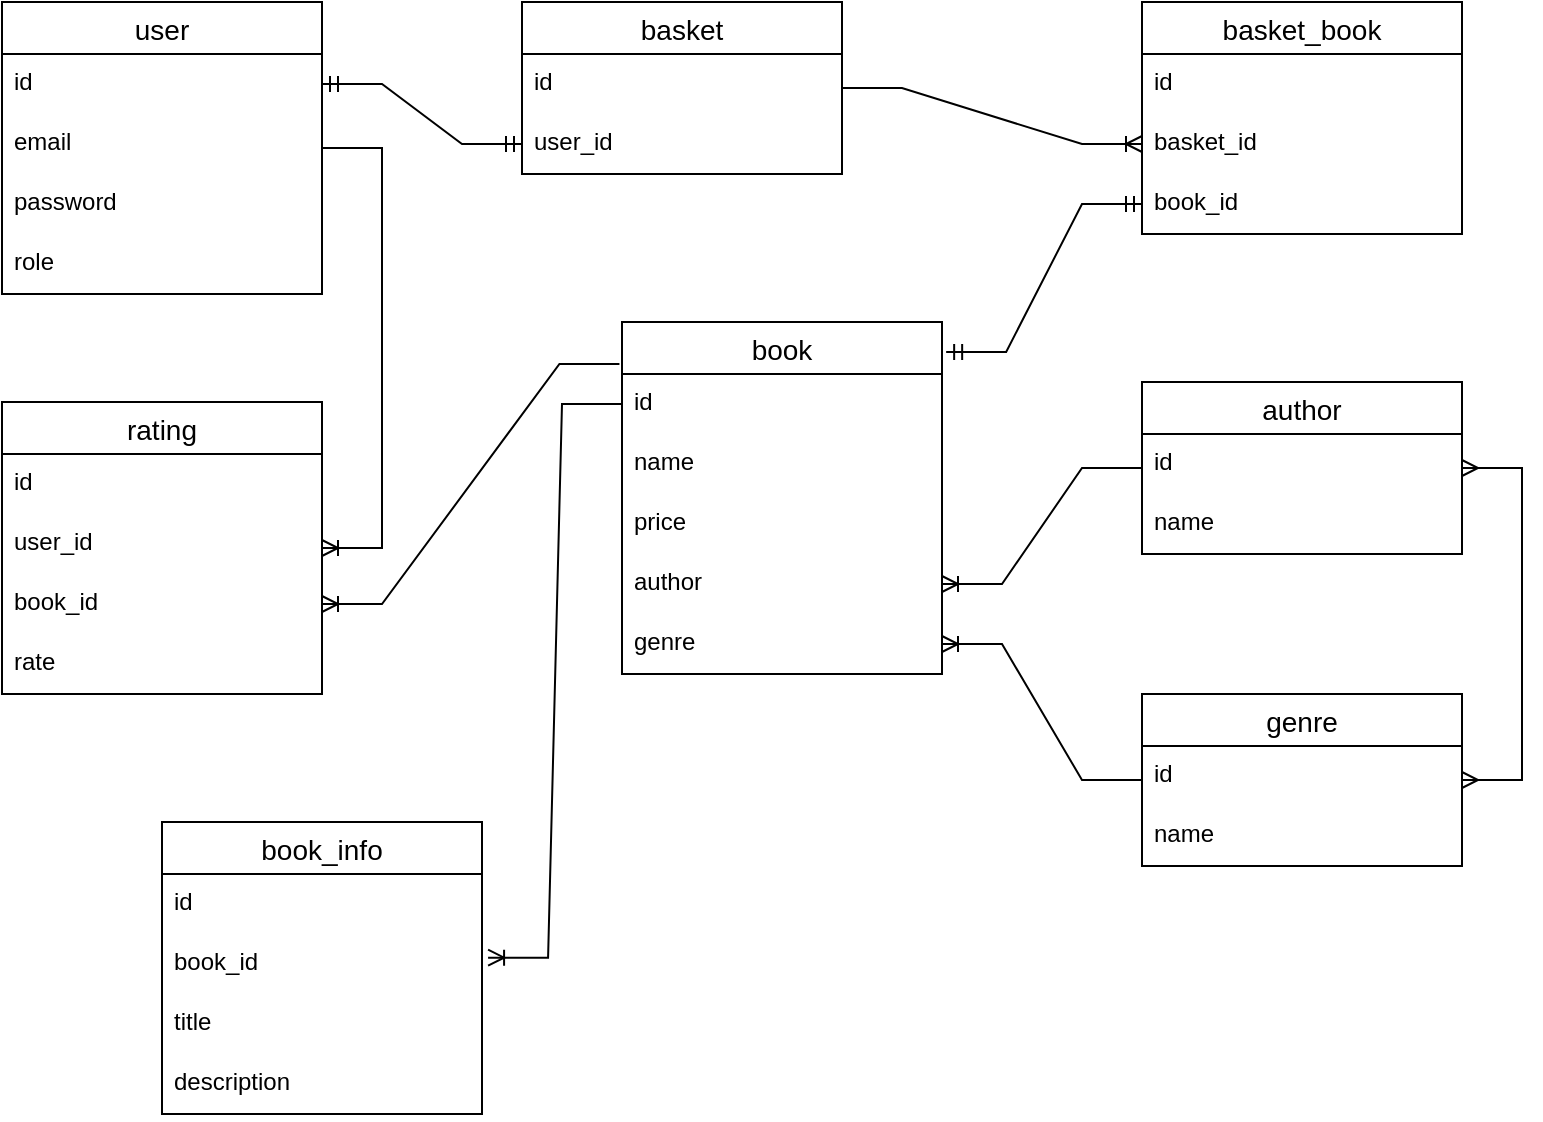 <mxfile version="16.5.6" type="github">
  <diagram id="AOkVb51F0GU2soBnro10" name="Page-1">
    <mxGraphModel dx="1422" dy="705" grid="1" gridSize="10" guides="1" tooltips="1" connect="1" arrows="1" fold="1" page="1" pageScale="1" pageWidth="827" pageHeight="1169" math="0" shadow="0">
      <root>
        <mxCell id="0" />
        <mxCell id="1" parent="0" />
        <mxCell id="4c3301vsKJs0IhM6c_1R-1" value="user" style="swimlane;fontStyle=0;childLayout=stackLayout;horizontal=1;startSize=26;horizontalStack=0;resizeParent=1;resizeParentMax=0;resizeLast=0;collapsible=1;marginBottom=0;align=center;fontSize=14;" parent="1" vertex="1">
          <mxGeometry x="40" y="40" width="160" height="146" as="geometry" />
        </mxCell>
        <mxCell id="4c3301vsKJs0IhM6c_1R-2" value="id" style="text;strokeColor=none;fillColor=none;spacingLeft=4;spacingRight=4;overflow=hidden;rotatable=0;points=[[0,0.5],[1,0.5]];portConstraint=eastwest;fontSize=12;" parent="4c3301vsKJs0IhM6c_1R-1" vertex="1">
          <mxGeometry y="26" width="160" height="30" as="geometry" />
        </mxCell>
        <mxCell id="4c3301vsKJs0IhM6c_1R-3" value="email" style="text;strokeColor=none;fillColor=none;spacingLeft=4;spacingRight=4;overflow=hidden;rotatable=0;points=[[0,0.5],[1,0.5]];portConstraint=eastwest;fontSize=12;" parent="4c3301vsKJs0IhM6c_1R-1" vertex="1">
          <mxGeometry y="56" width="160" height="30" as="geometry" />
        </mxCell>
        <mxCell id="4c3301vsKJs0IhM6c_1R-4" value="password" style="text;strokeColor=none;fillColor=none;spacingLeft=4;spacingRight=4;overflow=hidden;rotatable=0;points=[[0,0.5],[1,0.5]];portConstraint=eastwest;fontSize=12;" parent="4c3301vsKJs0IhM6c_1R-1" vertex="1">
          <mxGeometry y="86" width="160" height="30" as="geometry" />
        </mxCell>
        <mxCell id="4c3301vsKJs0IhM6c_1R-5" value="role" style="text;strokeColor=none;fillColor=none;spacingLeft=4;spacingRight=4;overflow=hidden;rotatable=0;points=[[0,0.5],[1,0.5]];portConstraint=eastwest;fontSize=12;" parent="4c3301vsKJs0IhM6c_1R-1" vertex="1">
          <mxGeometry y="116" width="160" height="30" as="geometry" />
        </mxCell>
        <mxCell id="jdXPeIPGKpga-nXMpjwI-1" value="basket" style="swimlane;fontStyle=0;childLayout=stackLayout;horizontal=1;startSize=26;horizontalStack=0;resizeParent=1;resizeParentMax=0;resizeLast=0;collapsible=1;marginBottom=0;align=center;fontSize=14;" vertex="1" parent="1">
          <mxGeometry x="300" y="40" width="160" height="86" as="geometry" />
        </mxCell>
        <mxCell id="jdXPeIPGKpga-nXMpjwI-2" value="id" style="text;strokeColor=none;fillColor=none;spacingLeft=4;spacingRight=4;overflow=hidden;rotatable=0;points=[[0,0.5],[1,0.5]];portConstraint=eastwest;fontSize=12;" vertex="1" parent="jdXPeIPGKpga-nXMpjwI-1">
          <mxGeometry y="26" width="160" height="30" as="geometry" />
        </mxCell>
        <mxCell id="jdXPeIPGKpga-nXMpjwI-5" value="user_id" style="text;strokeColor=none;fillColor=none;spacingLeft=4;spacingRight=4;overflow=hidden;rotatable=0;points=[[0,0.5],[1,0.5]];portConstraint=eastwest;fontSize=12;" vertex="1" parent="jdXPeIPGKpga-nXMpjwI-1">
          <mxGeometry y="56" width="160" height="30" as="geometry" />
        </mxCell>
        <mxCell id="jdXPeIPGKpga-nXMpjwI-6" value="" style="edgeStyle=entityRelationEdgeStyle;fontSize=12;html=1;endArrow=ERmandOne;startArrow=ERmandOne;rounded=0;exitX=1;exitY=0.5;exitDx=0;exitDy=0;entryX=0;entryY=0.5;entryDx=0;entryDy=0;" edge="1" parent="1" source="4c3301vsKJs0IhM6c_1R-2" target="jdXPeIPGKpga-nXMpjwI-5">
          <mxGeometry width="100" height="100" relative="1" as="geometry">
            <mxPoint x="290" y="100" as="sourcePoint" />
            <mxPoint x="460" y="310" as="targetPoint" />
          </mxGeometry>
        </mxCell>
        <mxCell id="jdXPeIPGKpga-nXMpjwI-8" value="book" style="swimlane;fontStyle=0;childLayout=stackLayout;horizontal=1;startSize=26;horizontalStack=0;resizeParent=1;resizeParentMax=0;resizeLast=0;collapsible=1;marginBottom=0;align=center;fontSize=14;" vertex="1" parent="1">
          <mxGeometry x="350" y="200" width="160" height="176" as="geometry" />
        </mxCell>
        <mxCell id="jdXPeIPGKpga-nXMpjwI-9" value="id" style="text;strokeColor=none;fillColor=none;spacingLeft=4;spacingRight=4;overflow=hidden;rotatable=0;points=[[0,0.5],[1,0.5]];portConstraint=eastwest;fontSize=12;" vertex="1" parent="jdXPeIPGKpga-nXMpjwI-8">
          <mxGeometry y="26" width="160" height="30" as="geometry" />
        </mxCell>
        <mxCell id="jdXPeIPGKpga-nXMpjwI-10" value="name" style="text;strokeColor=none;fillColor=none;spacingLeft=4;spacingRight=4;overflow=hidden;rotatable=0;points=[[0,0.5],[1,0.5]];portConstraint=eastwest;fontSize=12;" vertex="1" parent="jdXPeIPGKpga-nXMpjwI-8">
          <mxGeometry y="56" width="160" height="30" as="geometry" />
        </mxCell>
        <mxCell id="jdXPeIPGKpga-nXMpjwI-11" value="price" style="text;strokeColor=none;fillColor=none;spacingLeft=4;spacingRight=4;overflow=hidden;rotatable=0;points=[[0,0.5],[1,0.5]];portConstraint=eastwest;fontSize=12;" vertex="1" parent="jdXPeIPGKpga-nXMpjwI-8">
          <mxGeometry y="86" width="160" height="30" as="geometry" />
        </mxCell>
        <mxCell id="jdXPeIPGKpga-nXMpjwI-12" value="author" style="text;strokeColor=none;fillColor=none;spacingLeft=4;spacingRight=4;overflow=hidden;rotatable=0;points=[[0,0.5],[1,0.5]];portConstraint=eastwest;fontSize=12;" vertex="1" parent="jdXPeIPGKpga-nXMpjwI-8">
          <mxGeometry y="116" width="160" height="30" as="geometry" />
        </mxCell>
        <mxCell id="jdXPeIPGKpga-nXMpjwI-13" value="genre" style="text;strokeColor=none;fillColor=none;spacingLeft=4;spacingRight=4;overflow=hidden;rotatable=0;points=[[0,0.5],[1,0.5]];portConstraint=eastwest;fontSize=12;" vertex="1" parent="jdXPeIPGKpga-nXMpjwI-8">
          <mxGeometry y="146" width="160" height="30" as="geometry" />
        </mxCell>
        <mxCell id="jdXPeIPGKpga-nXMpjwI-15" value="genre" style="swimlane;fontStyle=0;childLayout=stackLayout;horizontal=1;startSize=26;horizontalStack=0;resizeParent=1;resizeParentMax=0;resizeLast=0;collapsible=1;marginBottom=0;align=center;fontSize=14;" vertex="1" parent="1">
          <mxGeometry x="610" y="386" width="160" height="86" as="geometry" />
        </mxCell>
        <mxCell id="jdXPeIPGKpga-nXMpjwI-16" value="id" style="text;strokeColor=none;fillColor=none;spacingLeft=4;spacingRight=4;overflow=hidden;rotatable=0;points=[[0,0.5],[1,0.5]];portConstraint=eastwest;fontSize=12;" vertex="1" parent="jdXPeIPGKpga-nXMpjwI-15">
          <mxGeometry y="26" width="160" height="30" as="geometry" />
        </mxCell>
        <mxCell id="jdXPeIPGKpga-nXMpjwI-17" value="name" style="text;strokeColor=none;fillColor=none;spacingLeft=4;spacingRight=4;overflow=hidden;rotatable=0;points=[[0,0.5],[1,0.5]];portConstraint=eastwest;fontSize=12;" vertex="1" parent="jdXPeIPGKpga-nXMpjwI-15">
          <mxGeometry y="56" width="160" height="30" as="geometry" />
        </mxCell>
        <mxCell id="jdXPeIPGKpga-nXMpjwI-19" value="author" style="swimlane;fontStyle=0;childLayout=stackLayout;horizontal=1;startSize=26;horizontalStack=0;resizeParent=1;resizeParentMax=0;resizeLast=0;collapsible=1;marginBottom=0;align=center;fontSize=14;" vertex="1" parent="1">
          <mxGeometry x="610" y="230" width="160" height="86" as="geometry" />
        </mxCell>
        <mxCell id="jdXPeIPGKpga-nXMpjwI-20" value="id" style="text;strokeColor=none;fillColor=none;spacingLeft=4;spacingRight=4;overflow=hidden;rotatable=0;points=[[0,0.5],[1,0.5]];portConstraint=eastwest;fontSize=12;" vertex="1" parent="jdXPeIPGKpga-nXMpjwI-19">
          <mxGeometry y="26" width="160" height="30" as="geometry" />
        </mxCell>
        <mxCell id="jdXPeIPGKpga-nXMpjwI-21" value="name" style="text;strokeColor=none;fillColor=none;spacingLeft=4;spacingRight=4;overflow=hidden;rotatable=0;points=[[0,0.5],[1,0.5]];portConstraint=eastwest;fontSize=12;" vertex="1" parent="jdXPeIPGKpga-nXMpjwI-19">
          <mxGeometry y="56" width="160" height="30" as="geometry" />
        </mxCell>
        <mxCell id="jdXPeIPGKpga-nXMpjwI-23" value="" style="edgeStyle=entityRelationEdgeStyle;fontSize=12;html=1;endArrow=ERoneToMany;rounded=0;" edge="1" parent="1" source="jdXPeIPGKpga-nXMpjwI-19" target="jdXPeIPGKpga-nXMpjwI-12">
          <mxGeometry width="100" height="100" relative="1" as="geometry">
            <mxPoint x="360" y="210" as="sourcePoint" />
            <mxPoint x="460" y="110" as="targetPoint" />
          </mxGeometry>
        </mxCell>
        <mxCell id="jdXPeIPGKpga-nXMpjwI-24" value="" style="edgeStyle=entityRelationEdgeStyle;fontSize=12;html=1;endArrow=ERoneToMany;rounded=0;entryX=1;entryY=0.5;entryDx=0;entryDy=0;" edge="1" parent="1" source="jdXPeIPGKpga-nXMpjwI-15" target="jdXPeIPGKpga-nXMpjwI-13">
          <mxGeometry width="100" height="100" relative="1" as="geometry">
            <mxPoint x="360" y="210" as="sourcePoint" />
            <mxPoint x="460" y="110" as="targetPoint" />
          </mxGeometry>
        </mxCell>
        <mxCell id="jdXPeIPGKpga-nXMpjwI-25" value="" style="edgeStyle=entityRelationEdgeStyle;fontSize=12;html=1;endArrow=ERmany;startArrow=ERmany;rounded=0;" edge="1" parent="1" source="jdXPeIPGKpga-nXMpjwI-19" target="jdXPeIPGKpga-nXMpjwI-15">
          <mxGeometry width="100" height="100" relative="1" as="geometry">
            <mxPoint x="360" y="310" as="sourcePoint" />
            <mxPoint x="460" y="210" as="targetPoint" />
          </mxGeometry>
        </mxCell>
        <mxCell id="jdXPeIPGKpga-nXMpjwI-26" value="book_info" style="swimlane;fontStyle=0;childLayout=stackLayout;horizontal=1;startSize=26;horizontalStack=0;resizeParent=1;resizeParentMax=0;resizeLast=0;collapsible=1;marginBottom=0;align=center;fontSize=14;" vertex="1" parent="1">
          <mxGeometry x="120" y="450" width="160" height="146" as="geometry" />
        </mxCell>
        <mxCell id="jdXPeIPGKpga-nXMpjwI-27" value="id" style="text;strokeColor=none;fillColor=none;spacingLeft=4;spacingRight=4;overflow=hidden;rotatable=0;points=[[0,0.5],[1,0.5]];portConstraint=eastwest;fontSize=12;" vertex="1" parent="jdXPeIPGKpga-nXMpjwI-26">
          <mxGeometry y="26" width="160" height="30" as="geometry" />
        </mxCell>
        <mxCell id="jdXPeIPGKpga-nXMpjwI-28" value="book_id" style="text;strokeColor=none;fillColor=none;spacingLeft=4;spacingRight=4;overflow=hidden;rotatable=0;points=[[0,0.5],[1,0.5]];portConstraint=eastwest;fontSize=12;" vertex="1" parent="jdXPeIPGKpga-nXMpjwI-26">
          <mxGeometry y="56" width="160" height="30" as="geometry" />
        </mxCell>
        <mxCell id="jdXPeIPGKpga-nXMpjwI-29" value="title" style="text;strokeColor=none;fillColor=none;spacingLeft=4;spacingRight=4;overflow=hidden;rotatable=0;points=[[0,0.5],[1,0.5]];portConstraint=eastwest;fontSize=12;" vertex="1" parent="jdXPeIPGKpga-nXMpjwI-26">
          <mxGeometry y="86" width="160" height="30" as="geometry" />
        </mxCell>
        <mxCell id="jdXPeIPGKpga-nXMpjwI-31" value="description" style="text;strokeColor=none;fillColor=none;spacingLeft=4;spacingRight=4;overflow=hidden;rotatable=0;points=[[0,0.5],[1,0.5]];portConstraint=eastwest;fontSize=12;" vertex="1" parent="jdXPeIPGKpga-nXMpjwI-26">
          <mxGeometry y="116" width="160" height="30" as="geometry" />
        </mxCell>
        <mxCell id="jdXPeIPGKpga-nXMpjwI-30" value="" style="edgeStyle=entityRelationEdgeStyle;fontSize=12;html=1;endArrow=ERoneToMany;rounded=0;entryX=1.019;entryY=0.394;entryDx=0;entryDy=0;entryPerimeter=0;" edge="1" parent="1" source="jdXPeIPGKpga-nXMpjwI-9" target="jdXPeIPGKpga-nXMpjwI-28">
          <mxGeometry width="100" height="100" relative="1" as="geometry">
            <mxPoint x="360" y="410" as="sourcePoint" />
            <mxPoint x="460" y="310" as="targetPoint" />
          </mxGeometry>
        </mxCell>
        <mxCell id="jdXPeIPGKpga-nXMpjwI-32" value="basket_book" style="swimlane;fontStyle=0;childLayout=stackLayout;horizontal=1;startSize=26;horizontalStack=0;resizeParent=1;resizeParentMax=0;resizeLast=0;collapsible=1;marginBottom=0;align=center;fontSize=14;" vertex="1" parent="1">
          <mxGeometry x="610" y="40" width="160" height="116" as="geometry" />
        </mxCell>
        <mxCell id="jdXPeIPGKpga-nXMpjwI-33" value="id" style="text;strokeColor=none;fillColor=none;spacingLeft=4;spacingRight=4;overflow=hidden;rotatable=0;points=[[0,0.5],[1,0.5]];portConstraint=eastwest;fontSize=12;" vertex="1" parent="jdXPeIPGKpga-nXMpjwI-32">
          <mxGeometry y="26" width="160" height="30" as="geometry" />
        </mxCell>
        <mxCell id="jdXPeIPGKpga-nXMpjwI-35" value="basket_id" style="text;strokeColor=none;fillColor=none;spacingLeft=4;spacingRight=4;overflow=hidden;rotatable=0;points=[[0,0.5],[1,0.5]];portConstraint=eastwest;fontSize=12;" vertex="1" parent="jdXPeIPGKpga-nXMpjwI-32">
          <mxGeometry y="56" width="160" height="30" as="geometry" />
        </mxCell>
        <mxCell id="jdXPeIPGKpga-nXMpjwI-34" value="book_id" style="text;strokeColor=none;fillColor=none;spacingLeft=4;spacingRight=4;overflow=hidden;rotatable=0;points=[[0,0.5],[1,0.5]];portConstraint=eastwest;fontSize=12;" vertex="1" parent="jdXPeIPGKpga-nXMpjwI-32">
          <mxGeometry y="86" width="160" height="30" as="geometry" />
        </mxCell>
        <mxCell id="jdXPeIPGKpga-nXMpjwI-36" value="" style="edgeStyle=entityRelationEdgeStyle;fontSize=12;html=1;endArrow=ERoneToMany;rounded=0;" edge="1" parent="1" source="jdXPeIPGKpga-nXMpjwI-1" target="jdXPeIPGKpga-nXMpjwI-35">
          <mxGeometry width="100" height="100" relative="1" as="geometry">
            <mxPoint x="360" y="210" as="sourcePoint" />
            <mxPoint x="460" y="110" as="targetPoint" />
          </mxGeometry>
        </mxCell>
        <mxCell id="jdXPeIPGKpga-nXMpjwI-37" value="" style="edgeStyle=entityRelationEdgeStyle;fontSize=12;html=1;endArrow=ERmandOne;startArrow=ERmandOne;rounded=0;exitX=1.013;exitY=0.085;exitDx=0;exitDy=0;exitPerimeter=0;" edge="1" parent="1" source="jdXPeIPGKpga-nXMpjwI-8" target="jdXPeIPGKpga-nXMpjwI-34">
          <mxGeometry width="100" height="100" relative="1" as="geometry">
            <mxPoint x="360" y="110" as="sourcePoint" />
            <mxPoint x="460" y="10" as="targetPoint" />
          </mxGeometry>
        </mxCell>
        <mxCell id="jdXPeIPGKpga-nXMpjwI-39" value="rating" style="swimlane;fontStyle=0;childLayout=stackLayout;horizontal=1;startSize=26;horizontalStack=0;resizeParent=1;resizeParentMax=0;resizeLast=0;collapsible=1;marginBottom=0;align=center;fontSize=14;" vertex="1" parent="1">
          <mxGeometry x="40" y="240" width="160" height="146" as="geometry" />
        </mxCell>
        <mxCell id="jdXPeIPGKpga-nXMpjwI-40" value="id" style="text;strokeColor=none;fillColor=none;spacingLeft=4;spacingRight=4;overflow=hidden;rotatable=0;points=[[0,0.5],[1,0.5]];portConstraint=eastwest;fontSize=12;" vertex="1" parent="jdXPeIPGKpga-nXMpjwI-39">
          <mxGeometry y="26" width="160" height="30" as="geometry" />
        </mxCell>
        <mxCell id="jdXPeIPGKpga-nXMpjwI-41" value="user_id" style="text;strokeColor=none;fillColor=none;spacingLeft=4;spacingRight=4;overflow=hidden;rotatable=0;points=[[0,0.5],[1,0.5]];portConstraint=eastwest;fontSize=12;" vertex="1" parent="jdXPeIPGKpga-nXMpjwI-39">
          <mxGeometry y="56" width="160" height="30" as="geometry" />
        </mxCell>
        <mxCell id="jdXPeIPGKpga-nXMpjwI-42" value="book_id" style="text;strokeColor=none;fillColor=none;spacingLeft=4;spacingRight=4;overflow=hidden;rotatable=0;points=[[0,0.5],[1,0.5]];portConstraint=eastwest;fontSize=12;" vertex="1" parent="jdXPeIPGKpga-nXMpjwI-39">
          <mxGeometry y="86" width="160" height="30" as="geometry" />
        </mxCell>
        <mxCell id="jdXPeIPGKpga-nXMpjwI-43" value="rate" style="text;strokeColor=none;fillColor=none;spacingLeft=4;spacingRight=4;overflow=hidden;rotatable=0;points=[[0,0.5],[1,0.5]];portConstraint=eastwest;fontSize=12;" vertex="1" parent="jdXPeIPGKpga-nXMpjwI-39">
          <mxGeometry y="116" width="160" height="30" as="geometry" />
        </mxCell>
        <mxCell id="jdXPeIPGKpga-nXMpjwI-44" value="" style="edgeStyle=entityRelationEdgeStyle;fontSize=12;html=1;endArrow=ERoneToMany;rounded=0;" edge="1" parent="1" source="4c3301vsKJs0IhM6c_1R-1" target="jdXPeIPGKpga-nXMpjwI-39">
          <mxGeometry width="100" height="100" relative="1" as="geometry">
            <mxPoint x="370" y="250" as="sourcePoint" />
            <mxPoint x="470" y="150" as="targetPoint" />
          </mxGeometry>
        </mxCell>
        <mxCell id="jdXPeIPGKpga-nXMpjwI-46" value="" style="edgeStyle=entityRelationEdgeStyle;fontSize=12;html=1;endArrow=ERoneToMany;rounded=0;entryX=1;entryY=0.5;entryDx=0;entryDy=0;exitX=-0.008;exitY=0.119;exitDx=0;exitDy=0;exitPerimeter=0;" edge="1" parent="1" source="jdXPeIPGKpga-nXMpjwI-8" target="jdXPeIPGKpga-nXMpjwI-42">
          <mxGeometry width="100" height="100" relative="1" as="geometry">
            <mxPoint x="370" y="250" as="sourcePoint" />
            <mxPoint x="470" y="150" as="targetPoint" />
          </mxGeometry>
        </mxCell>
      </root>
    </mxGraphModel>
  </diagram>
</mxfile>
